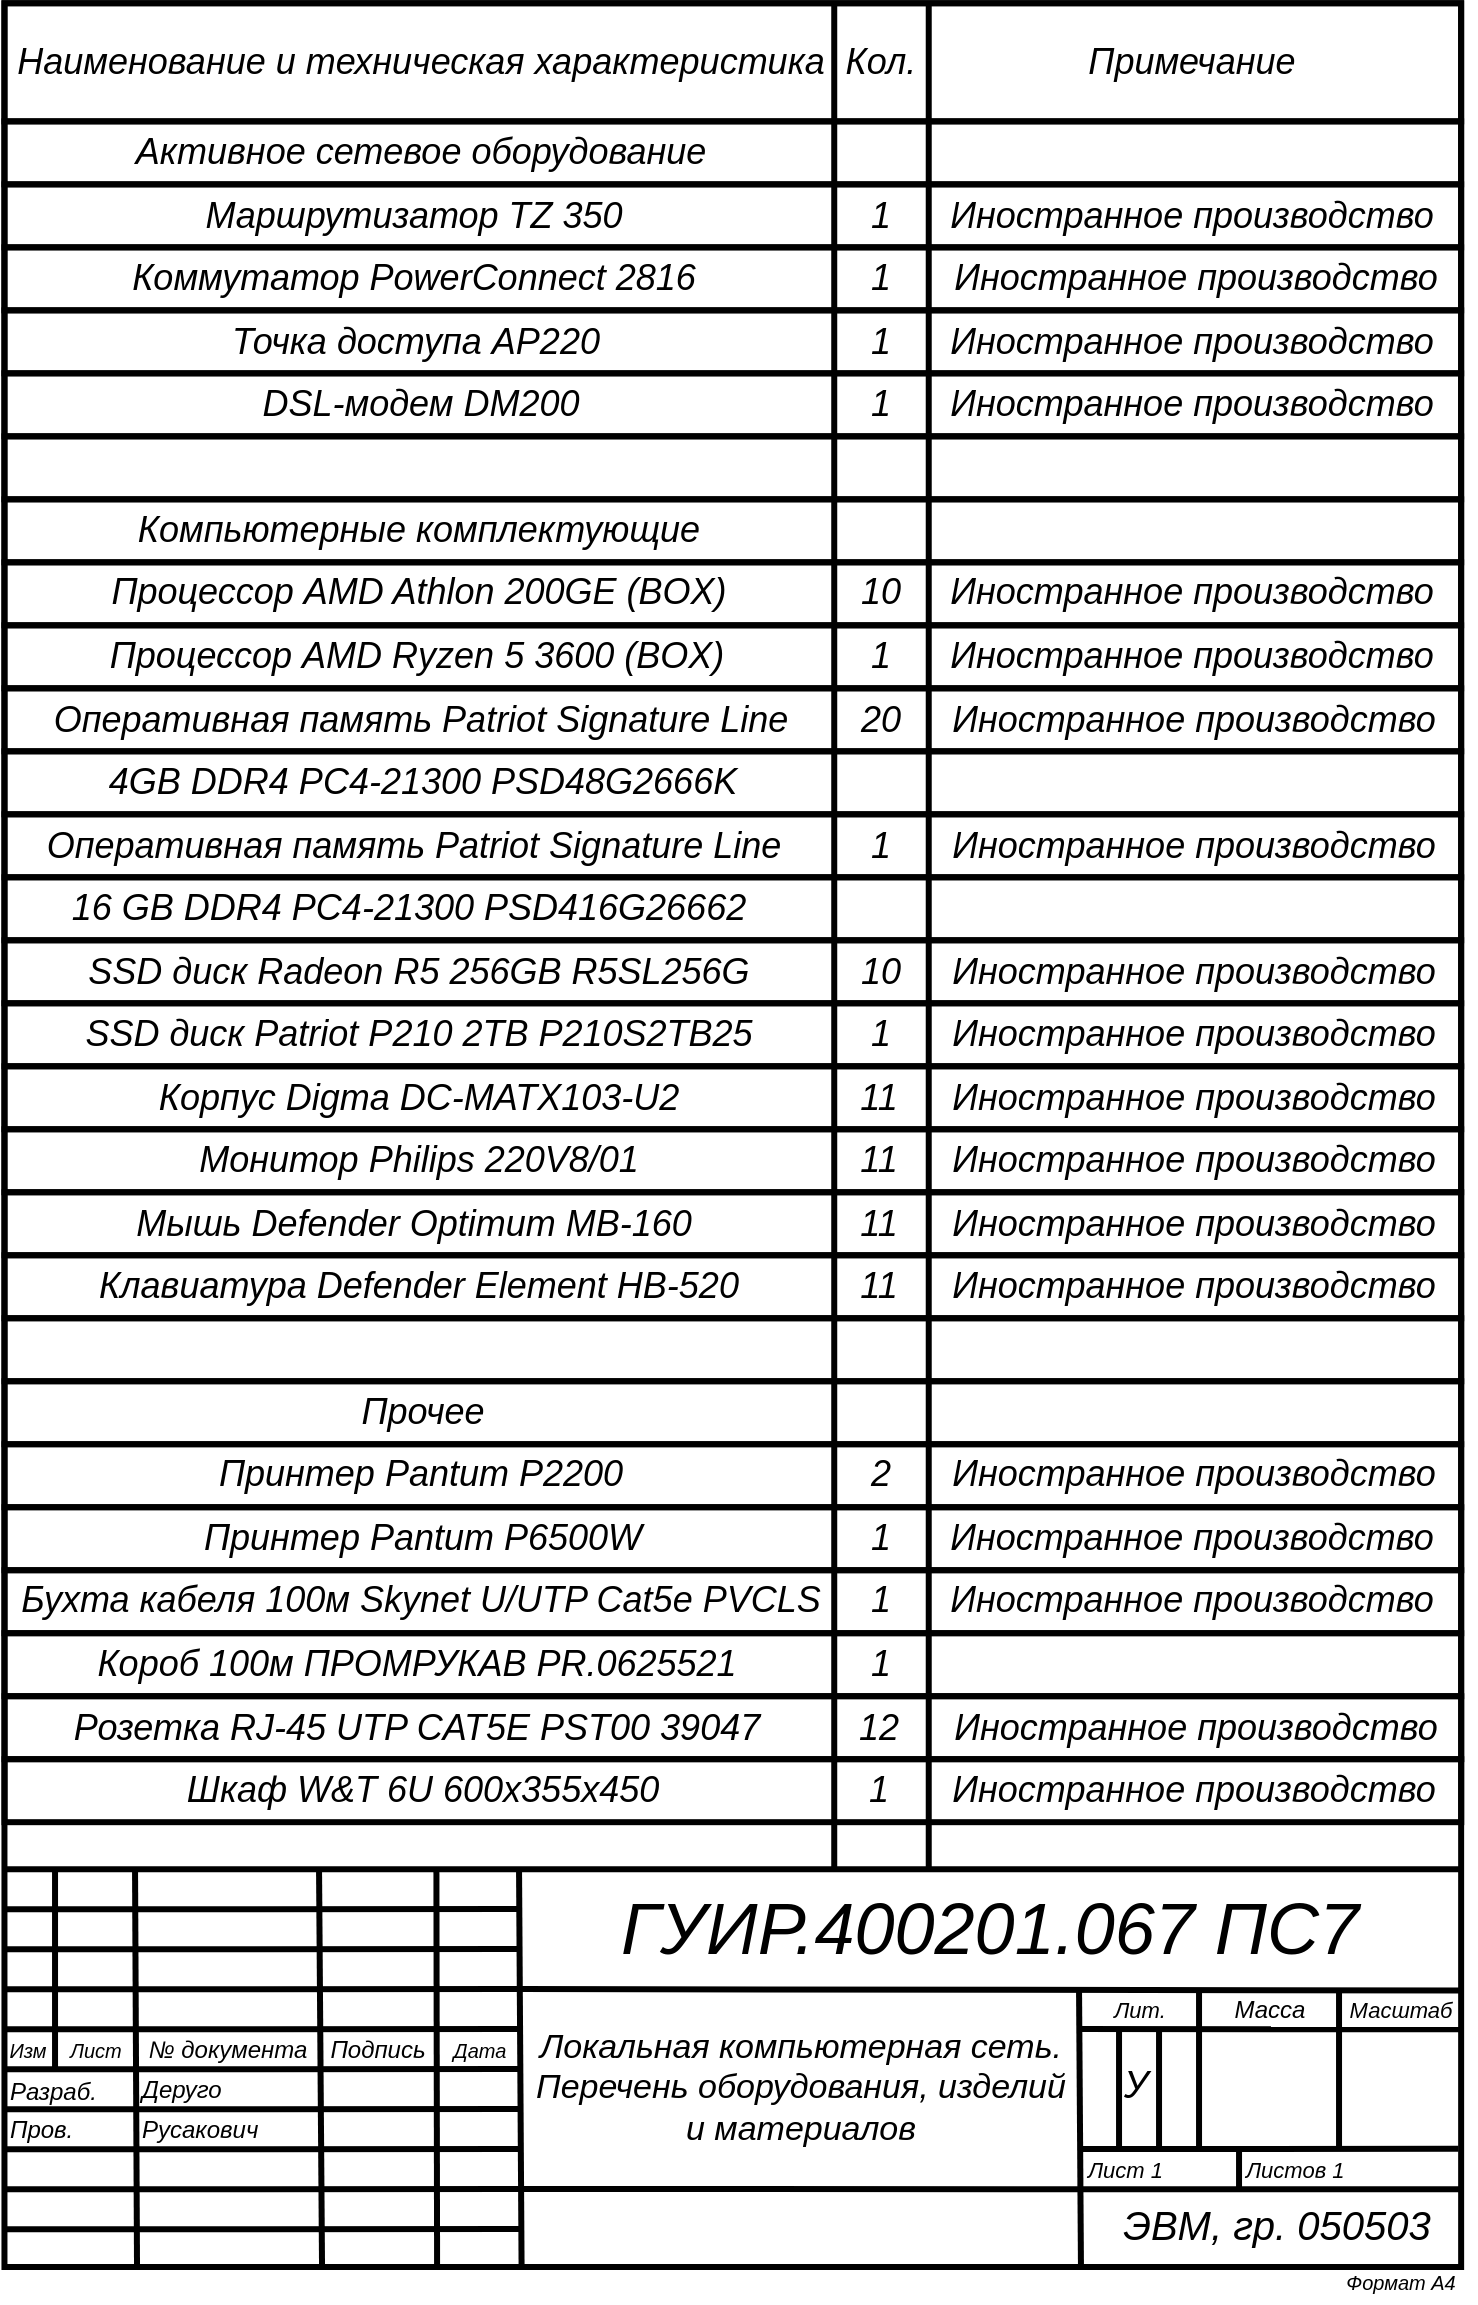 <mxfile version="13.9.9" type="device"><diagram name="Страница-1" id="9ZK7H20Buo-pky_GDX6x"><mxGraphModel dx="1551" dy="1337" grid="1" gridSize="19.685" guides="1" tooltips="1" connect="1" arrows="1" fold="1" page="1" pageScale="1" pageWidth="827" pageHeight="1169" math="0" shadow="0"><root><mxCell id="0"/><mxCell id="1" parent="0"/><mxCell id="CmE3m-4nnNx_mhcRcaip-64" value="" style="rounded=0;whiteSpace=wrap;html=1;strokeWidth=3;fillColor=none;container=0;" parent="1" vertex="1"><mxGeometry x="77.23" y="19.62" width="728.34" height="1131.88" as="geometry"/></mxCell><mxCell id="CmE3m-4nnNx_mhcRcaip-65" style="vsdxID=165;edgeStyle=none;startArrow=none;endArrow=none;startSize=5;endSize=5;strokeWidth=3;strokeColor=#000000;spacingTop=-1;spacingBottom=-1;spacingLeft=-1;spacingRight=-1;verticalAlign=middle;html=1;labelBackgroundColor=#ffffff;rounded=0;" parent="1" edge="1"><mxGeometry relative="1" as="geometry"><Array as="points"/><mxPoint x="102.52" y="952.52" as="sourcePoint"/><mxPoint x="102.52" y="1052.52" as="targetPoint"/></mxGeometry></mxCell><mxCell id="CmE3m-4nnNx_mhcRcaip-66" style="vsdxID=163;edgeStyle=none;startArrow=none;endArrow=none;startSize=5;endSize=5;strokeColor=#000000;spacingTop=-1;spacingBottom=-1;spacingLeft=-1;spacingRight=-1;verticalAlign=middle;html=1;labelBackgroundColor=#ffffff;rounded=0;strokeWidth=3;" parent="1" edge="1"><mxGeometry relative="1" as="geometry"><mxPoint as="offset"/><Array as="points"/><mxPoint x="76.79" y="1132.64" as="sourcePoint"/><mxPoint x="334.52" y="1132.52" as="targetPoint"/></mxGeometry></mxCell><mxCell id="CmE3m-4nnNx_mhcRcaip-67" style="vsdxID=162;edgeStyle=none;startArrow=none;endArrow=none;startSize=5;endSize=5;strokeColor=#000000;spacingTop=-1;spacingBottom=-1;spacingLeft=-1;spacingRight=-1;verticalAlign=middle;html=1;labelBackgroundColor=#ffffff;rounded=0;strokeWidth=3;" parent="1" edge="1"><mxGeometry relative="1" as="geometry"><mxPoint as="offset"/><Array as="points"/><mxPoint x="76.79" y="1112.64" as="sourcePoint"/><mxPoint x="335.52" y="1112.52" as="targetPoint"/></mxGeometry></mxCell><mxCell id="CmE3m-4nnNx_mhcRcaip-68" style="vsdxID=161;edgeStyle=none;startArrow=none;endArrow=none;startSize=5;endSize=5;strokeColor=#000000;spacingTop=-1;spacingBottom=-1;spacingLeft=-1;spacingRight=-1;verticalAlign=middle;html=1;labelBackgroundColor=#ffffff;rounded=0;strokeWidth=3;" parent="1" edge="1"><mxGeometry relative="1" as="geometry"><mxPoint as="offset"/><Array as="points"/><mxPoint x="76.79" y="1092.64" as="sourcePoint"/><mxPoint x="334.52" y="1092.52" as="targetPoint"/></mxGeometry></mxCell><mxCell id="CmE3m-4nnNx_mhcRcaip-69" style="vsdxID=160;edgeStyle=none;startArrow=none;endArrow=none;startSize=5;endSize=5;strokeColor=#000000;spacingTop=-1;spacingBottom=-1;spacingLeft=-1;spacingRight=-1;verticalAlign=middle;html=1;labelBackgroundColor=#ffffff;rounded=0;strokeWidth=3;" parent="1" edge="1"><mxGeometry relative="1" as="geometry"><mxPoint as="offset"/><Array as="points"/><mxPoint x="76.79" y="1072.64" as="sourcePoint"/><mxPoint x="334.52" y="1072.52" as="targetPoint"/></mxGeometry></mxCell><mxCell id="CmE3m-4nnNx_mhcRcaip-70" style="vsdxID=159;edgeStyle=none;startArrow=none;endArrow=none;startSize=5;endSize=5;strokeWidth=3;strokeColor=#000000;spacingTop=-1;spacingBottom=-1;spacingLeft=-1;spacingRight=-1;verticalAlign=middle;html=1;labelBackgroundColor=#ffffff;rounded=0;" parent="1" edge="1"><mxGeometry relative="1" as="geometry"><mxPoint as="offset"/><Array as="points"/><mxPoint x="76.79" y="1052.64" as="sourcePoint"/><mxPoint x="334.52" y="1052.52" as="targetPoint"/></mxGeometry></mxCell><mxCell id="CmE3m-4nnNx_mhcRcaip-71" style="vsdxID=158;edgeStyle=none;startArrow=none;endArrow=none;startSize=5;endSize=5;strokeWidth=3;strokeColor=#000000;spacingTop=-1;spacingBottom=-1;spacingLeft=-1;spacingRight=-1;verticalAlign=middle;html=1;labelBackgroundColor=#ffffff;rounded=0;" parent="1" edge="1"><mxGeometry relative="1" as="geometry"><mxPoint as="offset"/><Array as="points"/><mxPoint x="76.79" y="1032.64" as="sourcePoint"/><mxPoint x="334.52" y="1032.52" as="targetPoint"/></mxGeometry></mxCell><mxCell id="CmE3m-4nnNx_mhcRcaip-72" style="vsdxID=157;edgeStyle=none;startArrow=none;endArrow=none;startSize=5;endSize=5;strokeColor=#000000;spacingTop=-1;spacingBottom=-1;spacingLeft=-1;spacingRight=-1;verticalAlign=middle;html=1;labelBackgroundColor=#ffffff;rounded=0;strokeWidth=3;" parent="1" edge="1"><mxGeometry relative="1" as="geometry"><mxPoint as="offset"/><Array as="points"/><mxPoint x="76.79" y="1012.64" as="sourcePoint"/><mxPoint x="334.52" y="1012.52" as="targetPoint"/></mxGeometry></mxCell><mxCell id="CmE3m-4nnNx_mhcRcaip-73" style="vsdxID=156;edgeStyle=none;startArrow=none;endArrow=none;startSize=5;endSize=5;strokeColor=#000000;spacingTop=-1;spacingBottom=-1;spacingLeft=-1;spacingRight=-1;verticalAlign=middle;html=1;labelBackgroundColor=#ffffff;rounded=0;strokeWidth=3;" parent="1" edge="1"><mxGeometry relative="1" as="geometry"><mxPoint as="offset"/><Array as="points"/><mxPoint x="76.79" y="992.64" as="sourcePoint"/><mxPoint x="334.52" y="992.52" as="targetPoint"/></mxGeometry></mxCell><mxCell id="CmE3m-4nnNx_mhcRcaip-74" style="vsdxID=155;edgeStyle=none;startArrow=none;endArrow=none;startSize=5;endSize=5;strokeColor=#000000;spacingTop=-1;spacingBottom=-1;spacingLeft=-1;spacingRight=-1;verticalAlign=middle;html=1;labelBackgroundColor=#ffffff;rounded=0;strokeWidth=3;" parent="1" edge="1"><mxGeometry relative="1" as="geometry"><mxPoint as="offset"/><Array as="points"/><mxPoint x="76.79" y="972.64" as="sourcePoint"/><mxPoint x="334.52" y="972.52" as="targetPoint"/></mxGeometry></mxCell><mxCell id="CmE3m-4nnNx_mhcRcaip-75" style="vsdxID=154;edgeStyle=none;startArrow=none;endArrow=none;startSize=5;endSize=5;strokeWidth=3;strokeColor=#000000;spacingTop=-1;spacingBottom=-1;spacingLeft=-1;spacingRight=-1;verticalAlign=middle;html=1;labelBackgroundColor=#ffffff;rounded=0;entryX=0.091;entryY=1;entryDx=0;entryDy=0;entryPerimeter=0;" parent="1" target="CmE3m-4nnNx_mhcRcaip-64" edge="1"><mxGeometry relative="1" as="geometry"><Array as="points"/><mxPoint x="142.52" y="952.52" as="sourcePoint"/><mxPoint x="142.79" y="1157.64" as="targetPoint"/></mxGeometry></mxCell><mxCell id="CmE3m-4nnNx_mhcRcaip-76" style="vsdxID=153;edgeStyle=none;startArrow=none;endArrow=none;startSize=5;endSize=5;strokeWidth=3;strokeColor=#000000;spacingTop=-1;spacingBottom=-1;spacingLeft=-1;spacingRight=-1;verticalAlign=middle;html=1;labelBackgroundColor=#ffffff;rounded=0;entryX=0.218;entryY=0.999;entryDx=0;entryDy=0;entryPerimeter=0;" parent="1" target="CmE3m-4nnNx_mhcRcaip-64" edge="1"><mxGeometry relative="1" as="geometry"><Array as="points"/><mxPoint x="234.52" y="952.52" as="sourcePoint"/><mxPoint x="234.79" y="1154.64" as="targetPoint"/></mxGeometry></mxCell><mxCell id="CmE3m-4nnNx_mhcRcaip-77" style="vsdxID=152;edgeStyle=none;startArrow=none;endArrow=none;startSize=5;endSize=5;strokeWidth=3;strokeColor=#000000;spacingTop=-1;spacingBottom=-1;spacingLeft=-1;spacingRight=-1;verticalAlign=middle;html=1;labelBackgroundColor=#ffffff;rounded=0;entryX=0.297;entryY=1;entryDx=0;entryDy=0;entryPerimeter=0;" parent="1" target="CmE3m-4nnNx_mhcRcaip-64" edge="1"><mxGeometry relative="1" as="geometry"><Array as="points"/><mxPoint x="293.2" y="952.52" as="sourcePoint"/><mxPoint x="292.79" y="1157.64" as="targetPoint"/></mxGeometry></mxCell><mxCell id="CmE3m-4nnNx_mhcRcaip-78" style="vsdxID=151;edgeStyle=none;startArrow=none;endArrow=none;startSize=5;endSize=5;strokeWidth=3;strokeColor=#000000;spacingTop=-1;spacingBottom=-1;spacingLeft=-1;spacingRight=-1;verticalAlign=middle;html=1;labelBackgroundColor=#ffffff;rounded=0;" parent="1" edge="1"><mxGeometry relative="1" as="geometry"><Array as="points"/><mxPoint x="744.52" y="1012.52" as="sourcePoint"/><mxPoint x="744.52" y="1092.52" as="targetPoint"/></mxGeometry></mxCell><mxCell id="CmE3m-4nnNx_mhcRcaip-79" style="vsdxID=150;edgeStyle=none;startArrow=none;endArrow=none;startSize=5;endSize=5;strokeWidth=3;strokeColor=#000000;spacingTop=-1;spacingBottom=-1;spacingLeft=-1;spacingRight=-1;verticalAlign=middle;html=1;labelBackgroundColor=#ffffff;rounded=0;" parent="1" edge="1"><mxGeometry relative="1" as="geometry"><Array as="points"/><mxPoint x="694.52" y="1092.52" as="sourcePoint"/><mxPoint x="694.52" y="1112.52" as="targetPoint"/></mxGeometry></mxCell><mxCell id="CmE3m-4nnNx_mhcRcaip-80" style="vsdxID=149;edgeStyle=none;startArrow=none;endArrow=none;startSize=5;endSize=5;strokeColor=#000000;spacingTop=-1;spacingBottom=-1;spacingLeft=-1;spacingRight=-1;verticalAlign=middle;html=1;labelBackgroundColor=#ffffff;rounded=0;strokeWidth=3;" parent="1" edge="1"><mxGeometry relative="1" as="geometry"><Array as="points"/><mxPoint x="654.52" y="1032.52" as="sourcePoint"/><mxPoint x="654.52" y="1092.52" as="targetPoint"/></mxGeometry></mxCell><mxCell id="CmE3m-4nnNx_mhcRcaip-81" style="vsdxID=148;edgeStyle=none;startArrow=none;endArrow=none;startSize=5;endSize=5;strokeColor=#000000;spacingTop=-1;spacingBottom=-1;spacingLeft=-1;spacingRight=-1;verticalAlign=middle;html=1;labelBackgroundColor=#ffffff;rounded=0;strokeWidth=3;" parent="1" edge="1"><mxGeometry relative="1" as="geometry"><Array as="points"/><mxPoint x="634.52" y="1032.52" as="sourcePoint"/><mxPoint x="634.52" y="1092.52" as="targetPoint"/></mxGeometry></mxCell><mxCell id="CmE3m-4nnNx_mhcRcaip-82" style="vsdxID=147;edgeStyle=none;startArrow=none;endArrow=none;startSize=5;endSize=5;strokeWidth=3;strokeColor=#000000;spacingTop=-1;spacingBottom=-1;spacingLeft=-1;spacingRight=-1;verticalAlign=middle;html=1;labelBackgroundColor=#ffffff;rounded=0;" parent="1" edge="1"><mxGeometry relative="1" as="geometry"><Array as="points"/><mxPoint x="674.52" y="1012.52" as="sourcePoint"/><mxPoint x="674.52" y="1092.52" as="targetPoint"/></mxGeometry></mxCell><mxCell id="CmE3m-4nnNx_mhcRcaip-83" style="vsdxID=146;edgeStyle=none;startArrow=none;endArrow=none;startSize=5;endSize=5;strokeWidth=3;strokeColor=#000000;spacingTop=-1;spacingBottom=-1;spacingLeft=-1;spacingRight=-1;verticalAlign=middle;html=1;labelBackgroundColor=#ffffff;rounded=0;entryX=0.929;entryY=-0.131;entryDx=0;entryDy=0;entryPerimeter=0;" parent="1" target="CmE3m-4nnNx_mhcRcaip-98" edge="1"><mxGeometry relative="1" as="geometry"><mxPoint as="offset"/><Array as="points"/><mxPoint x="614.52" y="1092.52" as="sourcePoint"/><mxPoint x="814.52" y="1092.52" as="targetPoint"/></mxGeometry></mxCell><mxCell id="CmE3m-4nnNx_mhcRcaip-84" style="vsdxID=145;edgeStyle=none;startArrow=none;endArrow=none;startSize=5;endSize=5;strokeWidth=3;strokeColor=#000000;spacingTop=-1;spacingBottom=-1;spacingLeft=-1;spacingRight=-1;verticalAlign=middle;html=1;labelBackgroundColor=#ffffff;rounded=0;" parent="1" edge="1"><mxGeometry relative="1" as="geometry"><mxPoint as="offset"/><Array as="points"/><mxPoint x="614.52" y="1032.52" as="sourcePoint"/><mxPoint x="804.79" y="1032.64" as="targetPoint"/></mxGeometry></mxCell><mxCell id="CmE3m-4nnNx_mhcRcaip-85" style="vsdxID=144;edgeStyle=none;startArrow=none;endArrow=none;startSize=5;endSize=5;strokeWidth=3;strokeColor=#000000;spacingTop=-1;spacingBottom=-1;spacingLeft=-1;spacingRight=-1;verticalAlign=middle;html=1;labelBackgroundColor=#ffffff;rounded=0;entryX=0.739;entryY=0.999;entryDx=0;entryDy=0;entryPerimeter=0;" parent="1" target="CmE3m-4nnNx_mhcRcaip-64" edge="1"><mxGeometry relative="1" as="geometry"><Array as="points"/><mxPoint x="614.52" y="1012.52" as="sourcePoint"/><mxPoint x="614.79" y="1157.64" as="targetPoint"/></mxGeometry></mxCell><mxCell id="CmE3m-4nnNx_mhcRcaip-86" style="vsdxID=143;edgeStyle=none;startArrow=none;endArrow=none;startSize=5;endSize=5;strokeWidth=3;strokeColor=#000000;spacingTop=-1;spacingBottom=-1;spacingLeft=-1;spacingRight=-1;verticalAlign=middle;html=1;labelBackgroundColor=#ffffff;rounded=0;" parent="1" edge="1"><mxGeometry relative="1" as="geometry"><Array as="points"/><mxPoint x="804.79" y="1112.64" as="sourcePoint"/><mxPoint x="335.52" y="1112.52" as="targetPoint"/></mxGeometry></mxCell><mxCell id="CmE3m-4nnNx_mhcRcaip-87" style="vsdxID=142;edgeStyle=none;startArrow=none;endArrow=none;startSize=5;endSize=5;strokeWidth=3;strokeColor=#000000;spacingTop=-1;spacingBottom=-1;spacingLeft=-1;spacingRight=-1;verticalAlign=middle;html=1;labelBackgroundColor=#ffffff;rounded=0;entryX=0.355;entryY=1;entryDx=0;entryDy=0;entryPerimeter=0;" parent="1" target="CmE3m-4nnNx_mhcRcaip-64" edge="1"><mxGeometry relative="1" as="geometry"><Array as="points"/><mxPoint x="334.52" y="952.52" as="sourcePoint"/><mxPoint x="334.79" y="1157.64" as="targetPoint"/></mxGeometry></mxCell><mxCell id="CmE3m-4nnNx_mhcRcaip-88" style="vsdxID=141;edgeStyle=none;startArrow=none;endArrow=none;startSize=5;endSize=5;strokeWidth=3;strokeColor=#000000;spacingTop=-1;spacingBottom=-1;spacingLeft=-1;spacingRight=-1;verticalAlign=middle;html=1;labelBackgroundColor=#ffffff;rounded=0;exitX=0.998;exitY=1.028;exitDx=0;exitDy=0;exitPerimeter=0;" parent="1" edge="1"><mxGeometry relative="1" as="geometry"><Array as="points"/><mxPoint x="804.93" y="1013.234" as="sourcePoint"/><mxPoint x="335.52" y="1012.52" as="targetPoint"/></mxGeometry></mxCell><mxCell id="CmE3m-4nnNx_mhcRcaip-89" value="&lt;font face=&quot;Arial&quot; style=&quot;color: rgb(0, 0, 0); direction: ltr; letter-spacing: 0px; line-height: 120%; opacity: 1;&quot;&gt;&lt;i&gt;&lt;font style=&quot;font-size: 10px&quot;&gt;Изм&lt;/font&gt;&lt;/i&gt;&lt;/font&gt;" style="verticalAlign=middle;align=center;vsdxID=166;fillColor=none;gradientColor=none;shape=stencil(nZBLDoAgDERP0z3SIyjew0SURgSD+Lu9kMZoXLhwN9O+tukAlrNpJg1SzDH4QW/URgNYgZTkjA4UkwJUgGXng+6DX1zLfmoymdXo17xh5zmRJ6Q42BWCfc2oJfdAr+Yv+AP9Cb7OJ3H/2JG1HNGz/84klThPVCc=);strokeColor=none;strokeWidth=3;spacingTop=-1;spacingBottom=-1;spacingLeft=-1;spacingRight=-1;labelBackgroundColor=none;rounded=0;html=1;whiteSpace=wrap;" parent="1" vertex="1"><mxGeometry x="78.74" y="1034.57" width="19.69" height="16" as="geometry"/></mxCell><mxCell id="CmE3m-4nnNx_mhcRcaip-90" value="&lt;font face=&quot;Arial&quot; style=&quot;color: rgb(0, 0, 0); direction: ltr; letter-spacing: 0px; line-height: 120%; opacity: 1;&quot;&gt;&lt;i&gt;&lt;font style=&quot;font-size: 10px&quot;&gt;Лист&lt;/font&gt;&lt;br&gt;&lt;/i&gt;&lt;/font&gt;" style="verticalAlign=middle;align=center;vsdxID=167;fillColor=none;gradientColor=none;shape=stencil(nZBLDoAgDERP0z3SIyjew0SURgSD+Lu9kMZoXLhwN9O+tukAlrNpJg1SzDH4QW/URgNYgZTkjA4UkwJUgGXng+6DX1zLfmoymdXo17xh5zmRJ6Q42BWCfc2oJfdAr+Yv+AP9Cb7OJ3H/2JG1HNGz/84klThPVCc=);strokeColor=none;strokeWidth=3;spacingTop=-1;spacingBottom=-1;spacingLeft=-1;spacingRight=-1;labelBackgroundColor=none;rounded=0;html=1;whiteSpace=wrap;" parent="1" vertex="1"><mxGeometry x="104.52" y="1034.52" width="36" height="16" as="geometry"/></mxCell><mxCell id="CmE3m-4nnNx_mhcRcaip-91" value="&lt;font style=&quot;font-family: Arial; color: rgb(0, 0, 0); direction: ltr; letter-spacing: 0px; line-height: 120%; opacity: 1; font-size: 12px;&quot;&gt;&lt;i&gt;№ документа&lt;br&gt;&lt;/i&gt;&lt;/font&gt;" style="verticalAlign=middle;align=center;vsdxID=168;fillColor=none;gradientColor=none;shape=stencil(nZBLDoAgDERP0z3SIyjew0SURgSD+Lu9kMZoXLhwN9O+tukAlrNpJg1SzDH4QW/URgNYgZTkjA4UkwJUgGXng+6DX1zLfmoymdXo17xh5zmRJ6Q42BWCfc2oJfdAr+Yv+AP9Cb7OJ3H/2JG1HNGz/84klThPVCc=);strokeColor=none;strokeWidth=3;spacingTop=-1;spacingBottom=-1;spacingLeft=-1;spacingRight=-1;labelBackgroundColor=none;rounded=0;html=1;whiteSpace=wrap;" parent="1" vertex="1"><mxGeometry x="144.52" y="1034.52" width="87.76" height="16" as="geometry"/></mxCell><mxCell id="CmE3m-4nnNx_mhcRcaip-92" value="&lt;font style=&quot;font-family: Arial; color: rgb(0, 0, 0); direction: ltr; letter-spacing: 0px; line-height: 120%; opacity: 1; font-size: 12px;&quot;&gt;&lt;i&gt;Подпись&lt;br&gt;&lt;/i&gt;&lt;/font&gt;" style="verticalAlign=middle;align=center;vsdxID=169;fillColor=none;gradientColor=none;shape=stencil(nZBLDoAgDERP0z3SIyjew0SURgSD+Lu9kMZoXLhwN9O+tukAlrNpJg1SzDH4QW/URgNYgZTkjA4UkwJUgGXng+6DX1zLfmoymdXo17xh5zmRJ6Q42BWCfc2oJfdAr+Yv+AP9Cb7OJ3H/2JG1HNGz/84klThPVCc=);strokeColor=none;strokeWidth=3;spacingTop=-1;spacingBottom=-1;spacingLeft=-1;spacingRight=-1;labelBackgroundColor=none;rounded=0;html=1;whiteSpace=wrap;" parent="1" vertex="1"><mxGeometry x="235.52" y="1034.52" width="56" height="16" as="geometry"/></mxCell><mxCell id="CmE3m-4nnNx_mhcRcaip-93" value="&lt;div align=&quot;center&quot;&gt;&lt;font face=&quot;Arial&quot; style=&quot;color: rgb(0, 0, 0); direction: ltr; letter-spacing: 0px; line-height: 120%; opacity: 1;&quot;&gt;&lt;i&gt;&lt;font style=&quot;font-size: 10px&quot;&gt;Дата&lt;/font&gt;&lt;/i&gt;&lt;/font&gt;&lt;font face=&quot;Arial&quot;&gt;&lt;br&gt;&lt;/font&gt;&lt;/div&gt;" style="verticalAlign=middle;align=center;vsdxID=170;fillColor=none;gradientColor=none;shape=stencil(nZBLDoAgDERP0z3SIyjew0SURgSD+Lu9kMZoXLhwN9O+tukAlrNpJg1SzDH4QW/URgNYgZTkjA4UkwJUgGXng+6DX1zLfmoymdXo17xh5zmRJ6Q42BWCfc2oJfdAr+Yv+AP9Cb7OJ3H/2JG1HNGz/84klThPVCc=);strokeColor=none;strokeWidth=3;spacingTop=-1;spacingBottom=-1;spacingLeft=-1;spacingRight=-1;labelBackgroundColor=none;rounded=0;html=1;whiteSpace=wrap;" parent="1" vertex="1"><mxGeometry x="294.52" y="1034.52" width="40.13" height="16" as="geometry"/></mxCell><mxCell id="CmE3m-4nnNx_mhcRcaip-94" value="&lt;p style=&quot;align:center;margin-left:0;margin-right:0;margin-top:0px;margin-bottom:0px;text-indent:0;valign:middle;direction:ltr;&quot;&gt;&lt;font face=&quot;Arial&quot; style=&quot;font-size: 11px; color: rgb(0, 0, 0); direction: ltr; letter-spacing: 0px; line-height: 120%; opacity: 1;&quot;&gt;&lt;i&gt;Лит&lt;/i&gt;&lt;/font&gt;&lt;font face=&quot;Arial&quot; style=&quot;font-size: 11px; color: rgb(0, 0, 0); direction: ltr; letter-spacing: 0px; line-height: 120%; opacity: 1;&quot;&gt;&lt;i&gt;.&lt;br&gt;&lt;/i&gt;&lt;/font&gt;&lt;/p&gt;" style="verticalAlign=middle;align=center;vsdxID=171;fillColor=none;gradientColor=none;shape=stencil(nZBLDoAgDERP0z3SIyjew0SURgSD+Lu9kMZoXLhwN9O+tukAlrNpJg1SzDH4QW/URgNYgZTkjA4UkwJUgGXng+6DX1zLfmoymdXo17xh5zmRJ6Q42BWCfc2oJfdAr+Yv+AP9Cb7OJ3H/2JG1HNGz/84klThPVCc=);strokeColor=none;strokeWidth=3;spacingTop=-1;spacingBottom=-1;spacingLeft=-1;spacingRight=-1;labelBackgroundColor=none;rounded=0;html=1;whiteSpace=wrap;" parent="1" vertex="1"><mxGeometry x="616.52" y="1014.52" width="56" height="16" as="geometry"/></mxCell><mxCell id="CmE3m-4nnNx_mhcRcaip-95" value="&lt;font face=&quot;Arial&quot; style=&quot;color: rgb(0, 0, 0); direction: ltr; letter-spacing: 0px; line-height: 120%; opacity: 1; font-size: 12px;&quot;&gt;&lt;i&gt;Масса&lt;br&gt;&lt;/i&gt;&lt;/font&gt;" style="verticalAlign=middle;align=center;vsdxID=172;fillColor=none;gradientColor=none;shape=stencil(nZBLDoAgDERP0z3SIyjew0SURgSD+Lu9kMZoXLhwN9O+tukAlrNpJg1SzDH4QW/URgNYgZTkjA4UkwJUgGXng+6DX1zLfmoymdXo17xh5zmRJ6Q42BWCfc2oJfdAr+Yv+AP9Cb7OJ3H/2JG1HNGz/84klThPVCc=);strokeColor=none;strokeWidth=3;spacingTop=-1;spacingBottom=-1;spacingLeft=-1;spacingRight=-1;labelBackgroundColor=none;rounded=0;html=1;whiteSpace=wrap;" parent="1" vertex="1"><mxGeometry x="676.52" y="1014.52" width="66" height="16" as="geometry"/></mxCell><mxCell id="CmE3m-4nnNx_mhcRcaip-96" value="&lt;font style=&quot;font-family: Arial; color: rgb(0, 0, 0); direction: ltr; letter-spacing: 0px; line-height: 120%; opacity: 1; font-size: 11px;&quot;&gt;&lt;i&gt;Масштаб&lt;br&gt;&lt;/i&gt;&lt;/font&gt;" style="verticalAlign=middle;align=center;vsdxID=173;fillColor=none;gradientColor=none;shape=stencil(nZBLDoAgDERP0z3SIyjew0SURgSD+Lu9kMZoXLhwN9O+tukAlrNpJg1SzDH4QW/URgNYgZTkjA4UkwJUgGXng+6DX1zLfmoymdXo17xh5zmRJ6Q42BWCfc2oJfdAr+Yv+AP9Cb7OJ3H/2JG1HNGz/84klThPVCc=);strokeColor=none;strokeWidth=3;spacingTop=-1;spacingBottom=-1;spacingLeft=-1;spacingRight=-1;labelBackgroundColor=none;rounded=0;html=1;whiteSpace=wrap;" parent="1" vertex="1"><mxGeometry x="746.52" y="1014.52" width="56.63" height="16" as="geometry"/></mxCell><mxCell id="CmE3m-4nnNx_mhcRcaip-97" value="&lt;p style=&quot;margin-left: 0 ; margin-right: 0 ; margin-top: 0px ; margin-bottom: 0px ; text-indent: 0 ; direction: ltr&quot;&gt;&lt;font face=&quot;Arial&quot; style=&quot;font-size: 11px; color: rgb(0, 0, 0); direction: ltr; letter-spacing: 0px; line-height: 120%; opacity: 1;&quot;&gt;&lt;i&gt;Лист 1&lt;/i&gt;&lt;/font&gt;&lt;font face=&quot;Arial&quot; style=&quot;font-size: 11px; color: rgb(0, 0, 0); direction: ltr; letter-spacing: 0px; line-height: 120%; opacity: 1;&quot;&gt;&lt;i&gt;&amp;nbsp;&lt;br&gt;&lt;/i&gt;&lt;/font&gt;&lt;/p&gt;" style="verticalAlign=middle;align=left;vsdxID=174;fillColor=none;gradientColor=none;shape=stencil(nZBLDoAgDERP0z3SIyjew0SURgSD+Lu9kMZoXLhwN9O+tukAlrNpJg1SzDH4QW/URgNYgZTkjA4UkwJUgGXng+6DX1zLfmoymdXo17xh5zmRJ6Q42BWCfc2oJfdAr+Yv+AP9Cb7OJ3H/2JG1HNGz/84klThPVCc=);strokeColor=none;strokeWidth=3;spacingTop=-1;spacingBottom=-1;spacingLeft=-1;spacingRight=-1;labelBackgroundColor=none;rounded=0;html=1;whiteSpace=wrap;" parent="1" vertex="1"><mxGeometry x="618.11" y="1094.52" width="74.8" height="16" as="geometry"/></mxCell><mxCell id="CmE3m-4nnNx_mhcRcaip-98" value="&lt;p style=&quot;align:left;margin-left:0;margin-right:0;margin-top:0px;margin-bottom:0px;text-indent:0;valign:middle;direction:ltr;&quot;&gt;&lt;font face=&quot;Arial&quot; style=&quot;font-size: 11px; color: rgb(0, 0, 0); direction: ltr; letter-spacing: 0px; line-height: 120%; opacity: 1;&quot;&gt;&lt;i&gt;Листов             1&lt;/i&gt;&lt;/font&gt;&lt;font face=&quot;Arial&quot; style=&quot;font-size: 11px; color: rgb(0, 0, 0); direction: ltr; letter-spacing: 0px; line-height: 120%; opacity: 1;&quot;&gt;&lt;i&gt;&lt;br&gt;&lt;/i&gt;&lt;/font&gt;&lt;/p&gt;" style="verticalAlign=middle;align=left;vsdxID=175;fillColor=none;gradientColor=none;shape=stencil(nZBLDoAgDERP0z3SIyjew0SURgSD+Lu9kMZoXLhwN9O+tukAlrNpJg1SzDH4QW/URgNYgZTkjA4UkwJUgGXng+6DX1zLfmoymdXo17xh5zmRJ6Q42BWCfc2oJfdAr+Yv+AP9Cb7OJ3H/2JG1HNGz/84klThPVCc=);strokeColor=none;strokeWidth=3;spacingTop=-1;spacingBottom=-1;spacingLeft=-1;spacingRight=-1;labelBackgroundColor=none;rounded=0;html=1;whiteSpace=wrap;" parent="1" vertex="1"><mxGeometry x="696.52" y="1094.52" width="116" height="16" as="geometry"/></mxCell><mxCell id="CmE3m-4nnNx_mhcRcaip-99" value="&lt;font face=&quot;Arial&quot;&gt;&lt;i&gt;Деруго&lt;/i&gt;&lt;/font&gt;" style="verticalAlign=middle;align=left;vsdxID=176;fillColor=none;gradientColor=none;shape=stencil(nZBLDoAgDERP0z3SIyjew0SURgSD+Lu9kMZoXLhwN9O+tukAlrNpJg1SzDH4QW/URgNYgZTkjA4UkwJUgGXng+6DX1zLfmoymdXo17xh5zmRJ6Q42BWCfc2oJfdAr+Yv+AP9Cb7OJ3H/2JG1HNGz/84klThPVCc=);strokeColor=none;strokeWidth=3;spacingTop=-1;spacingBottom=-1;spacingLeft=-1;spacingRight=-1;labelBackgroundColor=none;rounded=0;html=1;whiteSpace=wrap;" parent="1" vertex="1"><mxGeometry x="144.52" y="1055.12" width="87.76" height="15.74" as="geometry"/></mxCell><mxCell id="CmE3m-4nnNx_mhcRcaip-100" value="&lt;p align=&quot;left&quot; style=&quot;margin: 0px; text-indent: 0px; direction: ltr; font-size: 13px;&quot;&gt;&lt;font face=&quot;Arial&quot; style=&quot;color: rgb(0, 0, 0); direction: ltr; letter-spacing: 0px; line-height: 120%; opacity: 1; font-size: 12px;&quot;&gt;&lt;i&gt;Пров.&lt;br&gt;&lt;/i&gt;&lt;/font&gt;&lt;/p&gt;" style="verticalAlign=middle;align=left;vsdxID=177;fillColor=none;gradientColor=none;shape=stencil(nZBLDoAgDERP0z3SIyjew0SURgSD+Lu9kMZoXLhwN9O+tukAlrNpJg1SzDH4QW/URgNYgZTkjA4UkwJUgGXng+6DX1zLfmoymdXo17xh5zmRJ6Q42BWCfc2oJfdAr+Yv+AP9Cb7OJ3H/2JG1HNGz/84klThPVCc=);strokeColor=none;strokeWidth=3;spacingTop=-1;spacingBottom=-1;spacingLeft=-1;spacingRight=-1;labelBackgroundColor=none;rounded=0;html=1;whiteSpace=wrap;" parent="1" vertex="1"><mxGeometry x="78.74" y="1070.02" width="62.99" height="23" as="geometry"/></mxCell><mxCell id="CmE3m-4nnNx_mhcRcaip-101" value="&lt;p align=&quot;left&quot; style=&quot;margin: 0px; text-indent: 0px; direction: ltr; font-size: 13px;&quot;&gt;&lt;font face=&quot;Arial&quot; style=&quot;color: rgb(0, 0, 0); direction: ltr; letter-spacing: 0px; line-height: 120%; opacity: 1; font-size: 12px;&quot;&gt;&lt;i&gt;&lt;font style=&quot;font-size: 12px;&quot;&gt;Разраб.&lt;/font&gt;&lt;br&gt;&lt;/i&gt;&lt;/font&gt;&lt;/p&gt;" style="verticalAlign=middle;align=left;vsdxID=178;fillColor=none;gradientColor=none;shape=stencil(nZBLDoAgDERP0z3SIyjew0SURgSD+Lu9kMZoXLhwN9O+tukAlrNpJg1SzDH4QW/URgNYgZTkjA4UkwJUgGXng+6DX1zLfmoymdXo17xh5zmRJ6Q42BWCfc2oJfdAr+Yv+AP9Cb7OJ3H/2JG1HNGz/84klThPVCc=);strokeColor=none;strokeWidth=3;spacingTop=-1;spacingBottom=-1;spacingLeft=-1;spacingRight=-1;labelBackgroundColor=none;rounded=0;html=1;whiteSpace=wrap;" parent="1" vertex="1"><mxGeometry x="78.74" y="1054.52" width="62.99" height="17" as="geometry"/></mxCell><mxCell id="CmE3m-4nnNx_mhcRcaip-102" value="&lt;font face=&quot;Arial&quot;&gt;&lt;i&gt;Русакович&lt;/i&gt;&lt;/font&gt;" style="verticalAlign=middle;align=left;vsdxID=179;fillColor=none;gradientColor=none;shape=stencil(nZBLDoAgDERP0z3SIyjew0SURgSD+Lu9kMZoXLhwN9O+tukAlrNpJg1SzDH4QW/URgNYgZTkjA4UkwJUgGXng+6DX1zLfmoymdXo17xh5zmRJ6Q42BWCfc2oJfdAr+Yv+AP9Cb7OJ3H/2JG1HNGz/84klThPVCc=);strokeColor=none;strokeWidth=3;spacingTop=-1;spacingBottom=-1;spacingLeft=-1;spacingRight=-1;labelBackgroundColor=none;rounded=0;html=1;whiteSpace=wrap;" parent="1" vertex="1"><mxGeometry x="144.52" y="1074.8" width="87.76" height="16.72" as="geometry"/></mxCell><mxCell id="CmE3m-4nnNx_mhcRcaip-103" value="&lt;p style=&quot;margin-left: 0 ; margin-right: 0 ; margin-top: 0px ; margin-bottom: 0px ; text-indent: 0 ; direction: ltr&quot;&gt;&lt;i&gt;&lt;font face=&quot;Arial&quot; style=&quot;color: rgb(0, 0, 0); direction: ltr; letter-spacing: 0px; line-height: 120%; opacity: 1;&quot; size=&quot;1&quot;&gt;&lt;span style=&quot;font-size: 20px&quot;&gt;ЭВМ, гр. 050503&lt;/span&gt;&lt;/font&gt;&lt;font face=&quot;Arial&quot; style=&quot;font-size: 19px; color: rgb(0, 0, 0); direction: ltr; letter-spacing: 0px; line-height: 120%; opacity: 1;&quot;&gt;&lt;br&gt;&lt;/font&gt;&lt;/i&gt;&lt;/p&gt;" style="verticalAlign=middle;align=center;vsdxID=180;fillColor=none;gradientColor=none;shape=stencil(nZBLDoAgDERP0z3SIyjew0SURgSD+Lu9kMZoXLhwN9O+tukAlrNpJg1SzDH4QW/URgNYgZTkjA4UkwJUgGXng+6DX1zLfmoymdXo17xh5zmRJ6Q42BWCfc2oJfdAr+Yv+AP9Cb7OJ3H/2JG1HNGz/84klThPVCc=);strokeColor=none;strokeWidth=3;spacingTop=-1;spacingBottom=-1;spacingLeft=-1;spacingRight=-1;labelBackgroundColor=none;rounded=0;html=1;whiteSpace=wrap;" parent="1" vertex="1"><mxGeometry x="616.52" y="1112.52" width="193" height="39.37" as="geometry"/></mxCell><mxCell id="CmE3m-4nnNx_mhcRcaip-104" value="&lt;font style=&quot;font-size:19px;font-family:Arial;color:#000000;direction:ltr;letter-spacing:0px;line-height:120%;opacity:1&quot;&gt;&lt;i&gt;У&lt;br&gt;&lt;/i&gt;&lt;/font&gt;" style="verticalAlign=middle;align=left;vsdxID=441;fillColor=none;gradientColor=none;shape=stencil(nZBLDoAgDERP0z3SIyjew0SURgSD+Lu9kMZoXLhwN9O+tukAlrNpJg1SzDH4QW/URgNYgZTkjA4UkwJUgGXng+6DX1zLfmoymdXo17xh5zmRJ6Q42BWCfc2oJfdAr+Yv+AP9Cb7OJ3H/2JG1HNGz/84klThPVCc=);strokeColor=none;strokeWidth=3;spacingTop=-1;spacingBottom=-1;spacingLeft=-1;spacingRight=-1;labelBackgroundColor=none;rounded=0;html=1;whiteSpace=wrap;" parent="1" vertex="1"><mxGeometry x="635.52" y="1052.52" width="20" height="16" as="geometry"/></mxCell><mxCell id="CmE3m-4nnNx_mhcRcaip-105" value="&lt;div style=&quot;font-size: 17px;&quot;&gt;&lt;font face=&quot;Arial&quot;&gt;&lt;i&gt;&lt;font style=&quot;font-size: 17px;&quot;&gt;Локальная компьютерная сеть.&lt;/font&gt;&lt;/i&gt;&lt;/font&gt;&lt;/div&gt;&lt;div style=&quot;font-size: 17px;&quot;&gt;&lt;font face=&quot;Arial&quot;&gt;&lt;i&gt;&lt;font style=&quot;font-size: 17px;&quot;&gt;Перечень оборудования, изделий и материалов&lt;br&gt;&lt;/font&gt;&lt;/i&gt;&lt;/font&gt;&lt;/div&gt;" style="text;whiteSpace=wrap;html=1;fontSize=18;fontFamily=Verdana;align=center;labelBackgroundColor=none;verticalAlign=middle;strokeWidth=3;fillColor=none;" parent="1" vertex="1"><mxGeometry x="335.52" y="1011.57" width="278.65" height="100" as="geometry"/></mxCell><mxCell id="CmE3m-4nnNx_mhcRcaip-106" value="&lt;font style=&quot;font-size: 36px&quot; face=&quot;Arial&quot;&gt;&lt;i&gt;&lt;font style=&quot;font-size: 36px&quot;&gt;ГУИР.400201.067 ПС7&lt;br&gt;&lt;/font&gt;&lt;/i&gt;&lt;/font&gt;" style="text;whiteSpace=wrap;align=center;html=1;verticalAlign=middle;" parent="1" vertex="1"><mxGeometry x="334.65" y="952.52" width="470.22" height="59.06" as="geometry"/></mxCell><mxCell id="CmE3m-4nnNx_mhcRcaip-107" value="" style="endArrow=none;html=1;strokeWidth=3;" parent="1" edge="1"><mxGeometry width="50" height="50" relative="1" as="geometry"><mxPoint x="76.79" y="952.64" as="sourcePoint"/><mxPoint x="804.79" y="952.64" as="targetPoint"/></mxGeometry></mxCell><mxCell id="CmE3m-4nnNx_mhcRcaip-109" value="&lt;div align=&quot;center&quot;&gt;&lt;font face=&quot;Arial&quot;&gt;&lt;i style=&quot;font-weight: 400; letter-spacing: normal; text-indent: 0px; text-transform: none; word-spacing: 0px;&quot;&gt;&lt;font style=&quot;font-size: 10px&quot;&gt;Формат А4&lt;/font&gt;&lt;/i&gt;&lt;/font&gt;&lt;/div&gt;" style="text;whiteSpace=wrap;html=1;fontSize=7;fontFamily=Verdana;labelBackgroundColor=none;verticalAlign=middle;align=center;" parent="1" vertex="1"><mxGeometry x="745.82" y="1149.0" width="59.05" height="19.68" as="geometry"/></mxCell><mxCell id="XLNaXWhAVcn3HcXi8B0T-2" value="" style="rounded=0;whiteSpace=wrap;html=1;fillColor=none;strokeWidth=3;" parent="1" vertex="1"><mxGeometry x="77.23" y="19.62" width="728.345" height="59.06" as="geometry"/></mxCell><mxCell id="XLNaXWhAVcn3HcXi8B0T-3" value="" style="rounded=0;whiteSpace=wrap;html=1;fillColor=none;strokeWidth=3;" parent="1" vertex="1"><mxGeometry x="77.227" y="78.677" width="728.345" height="31.496" as="geometry"/></mxCell><mxCell id="XLNaXWhAVcn3HcXi8B0T-4" value="" style="rounded=0;whiteSpace=wrap;html=1;fillColor=none;strokeWidth=3;" parent="1" vertex="1"><mxGeometry x="77.234" y="110.174" width="728.345" height="31.496" as="geometry"/></mxCell><mxCell id="XLNaXWhAVcn3HcXi8B0T-5" value="" style="rounded=0;whiteSpace=wrap;html=1;fillColor=none;strokeWidth=3;" parent="1" vertex="1"><mxGeometry x="77.221" y="141.671" width="728.345" height="31.496" as="geometry"/></mxCell><mxCell id="XLNaXWhAVcn3HcXi8B0T-6" value="" style="rounded=0;whiteSpace=wrap;html=1;fillColor=none;strokeWidth=3;" parent="1" vertex="1"><mxGeometry x="77.238" y="173.168" width="728.345" height="31.496" as="geometry"/></mxCell><mxCell id="XLNaXWhAVcn3HcXi8B0T-7" value="" style="rounded=0;whiteSpace=wrap;html=1;fillColor=none;strokeWidth=3;" parent="1" vertex="1"><mxGeometry x="77.225" y="204.665" width="728.345" height="31.496" as="geometry"/></mxCell><mxCell id="XLNaXWhAVcn3HcXi8B0T-8" value="" style="rounded=0;whiteSpace=wrap;html=1;fillColor=none;strokeWidth=3;" parent="1" vertex="1"><mxGeometry x="77.222" y="236.162" width="728.345" height="31.496" as="geometry"/></mxCell><mxCell id="XLNaXWhAVcn3HcXi8B0T-9" value="" style="rounded=0;whiteSpace=wrap;html=1;fillColor=none;strokeWidth=3;" parent="1" vertex="1"><mxGeometry x="77.239" y="267.659" width="728.345" height="31.496" as="geometry"/></mxCell><mxCell id="XLNaXWhAVcn3HcXi8B0T-10" value="" style="rounded=0;whiteSpace=wrap;html=1;fillColor=none;strokeWidth=3;" parent="1" vertex="1"><mxGeometry x="77.226" y="299.156" width="728.345" height="31.496" as="geometry"/></mxCell><mxCell id="XLNaXWhAVcn3HcXi8B0T-11" value="" style="rounded=0;whiteSpace=wrap;html=1;fillColor=none;strokeWidth=3;" parent="1" vertex="1"><mxGeometry x="77.223" y="330.653" width="728.345" height="31.496" as="geometry"/></mxCell><mxCell id="XLNaXWhAVcn3HcXi8B0T-12" value="" style="rounded=0;whiteSpace=wrap;html=1;fillColor=none;strokeWidth=3;" parent="1" vertex="1"><mxGeometry x="77.251" y="362.151" width="728.345" height="31.496" as="geometry"/></mxCell><mxCell id="XLNaXWhAVcn3HcXi8B0T-13" value="" style="rounded=0;whiteSpace=wrap;html=1;fillColor=none;strokeWidth=3;" parent="1" vertex="1"><mxGeometry x="77.238" y="393.648" width="728.345" height="31.496" as="geometry"/></mxCell><mxCell id="XLNaXWhAVcn3HcXi8B0T-14" value="" style="rounded=0;whiteSpace=wrap;html=1;fillColor=none;strokeWidth=3;" parent="1" vertex="1"><mxGeometry x="77.255" y="425.145" width="728.345" height="31.496" as="geometry"/></mxCell><mxCell id="XLNaXWhAVcn3HcXi8B0T-15" value="" style="rounded=0;whiteSpace=wrap;html=1;fillColor=none;strokeWidth=3;" parent="1" vertex="1"><mxGeometry x="77.242" y="456.642" width="728.345" height="31.496" as="geometry"/></mxCell><mxCell id="XLNaXWhAVcn3HcXi8B0T-16" value="" style="rounded=0;whiteSpace=wrap;html=1;fillColor=none;strokeWidth=3;" parent="1" vertex="1"><mxGeometry x="77.239" y="488.139" width="728.345" height="31.496" as="geometry"/></mxCell><mxCell id="XLNaXWhAVcn3HcXi8B0T-17" value="" style="rounded=0;whiteSpace=wrap;html=1;fillColor=none;strokeWidth=3;" parent="1" vertex="1"><mxGeometry x="77.256" y="519.636" width="728.345" height="31.496" as="geometry"/></mxCell><mxCell id="XLNaXWhAVcn3HcXi8B0T-18" value="" style="rounded=0;whiteSpace=wrap;html=1;fillColor=none;strokeWidth=3;" parent="1" vertex="1"><mxGeometry x="77.243" y="551.133" width="728.345" height="31.496" as="geometry"/></mxCell><mxCell id="XLNaXWhAVcn3HcXi8B0T-19" value="" style="rounded=0;whiteSpace=wrap;html=1;fillColor=none;strokeWidth=3;" parent="1" vertex="1"><mxGeometry x="77.24" y="582.63" width="728.345" height="31.496" as="geometry"/></mxCell><mxCell id="XLNaXWhAVcn3HcXi8B0T-20" value="" style="rounded=0;whiteSpace=wrap;html=1;fillColor=none;strokeWidth=3;" parent="1" vertex="1"><mxGeometry x="77.268" y="614.128" width="728.345" height="31.496" as="geometry"/></mxCell><mxCell id="XLNaXWhAVcn3HcXi8B0T-21" value="" style="rounded=0;whiteSpace=wrap;html=1;fillColor=none;strokeWidth=3;" parent="1" vertex="1"><mxGeometry x="77.255" y="645.625" width="728.345" height="31.496" as="geometry"/></mxCell><mxCell id="XLNaXWhAVcn3HcXi8B0T-22" value="" style="rounded=0;whiteSpace=wrap;html=1;fillColor=none;strokeWidth=3;" parent="1" vertex="1"><mxGeometry x="77.272" y="677.122" width="728.345" height="31.496" as="geometry"/></mxCell><mxCell id="XLNaXWhAVcn3HcXi8B0T-23" value="" style="rounded=0;whiteSpace=wrap;html=1;fillColor=none;strokeWidth=3;" parent="1" vertex="1"><mxGeometry x="77.259" y="708.619" width="728.345" height="31.496" as="geometry"/></mxCell><mxCell id="XLNaXWhAVcn3HcXi8B0T-24" value="" style="rounded=0;whiteSpace=wrap;html=1;fillColor=none;strokeWidth=3;" parent="1" vertex="1"><mxGeometry x="77.256" y="740.116" width="728.345" height="31.496" as="geometry"/></mxCell><mxCell id="XLNaXWhAVcn3HcXi8B0T-25" value="" style="rounded=0;whiteSpace=wrap;html=1;fillColor=none;strokeWidth=3;" parent="1" vertex="1"><mxGeometry x="77.273" y="771.613" width="728.345" height="31.496" as="geometry"/></mxCell><mxCell id="XLNaXWhAVcn3HcXi8B0T-26" value="" style="rounded=0;whiteSpace=wrap;html=1;fillColor=none;strokeWidth=3;" parent="1" vertex="1"><mxGeometry x="77.26" y="803.11" width="728.345" height="31.496" as="geometry"/></mxCell><mxCell id="XLNaXWhAVcn3HcXi8B0T-27" value="" style="rounded=0;whiteSpace=wrap;html=1;fillColor=none;strokeWidth=3;" parent="1" vertex="1"><mxGeometry x="77.257" y="834.607" width="728.345" height="31.496" as="geometry"/></mxCell><mxCell id="XLNaXWhAVcn3HcXi8B0T-28" value="" style="rounded=0;whiteSpace=wrap;html=1;fillColor=none;strokeWidth=3;" parent="1" vertex="1"><mxGeometry x="77.29" y="866.1" width="728.345" height="31.496" as="geometry"/></mxCell><mxCell id="XLNaXWhAVcn3HcXi8B0T-29" value="" style="rounded=0;whiteSpace=wrap;html=1;fillColor=none;strokeWidth=3;" parent="1" vertex="1"><mxGeometry x="77.277" y="897.597" width="728.345" height="31.496" as="geometry"/></mxCell><mxCell id="XLNaXWhAVcn3HcXi8B0T-31" value="" style="endArrow=none;html=1;rounded=0;strokeWidth=3;" parent="1" edge="1"><mxGeometry width="50" height="50" relative="1" as="geometry"><mxPoint x="492.12" y="952.52" as="sourcePoint"/><mxPoint x="492.12" y="19.52" as="targetPoint"/></mxGeometry></mxCell><mxCell id="XLNaXWhAVcn3HcXi8B0T-32" value="" style="endArrow=none;html=1;rounded=0;strokeWidth=3;" parent="1" edge="1"><mxGeometry width="50" height="50" relative="1" as="geometry"><mxPoint x="539.37" y="951.62" as="sourcePoint"/><mxPoint x="539.37" y="19.62" as="targetPoint"/></mxGeometry></mxCell><mxCell id="XLNaXWhAVcn3HcXi8B0T-33" value="&lt;font style=&quot;font-size: 18px;&quot; face=&quot;Arial&quot;&gt;&lt;i&gt;Примечание&lt;/i&gt;&lt;/font&gt;" style="text;html=1;strokeColor=none;fillColor=none;align=center;verticalAlign=middle;whiteSpace=wrap;rounded=0;" parent="1" vertex="1"><mxGeometry x="539.37" y="19.68" width="263.78" height="59.06" as="geometry"/></mxCell><mxCell id="XLNaXWhAVcn3HcXi8B0T-34" value="&lt;font face=&quot;Arial&quot;&gt;&lt;i&gt;&lt;font style=&quot;font-size: 18px;&quot;&gt;Кол.&lt;/font&gt;&lt;/i&gt;&lt;/font&gt;" style="text;html=1;strokeColor=none;fillColor=none;align=center;verticalAlign=middle;whiteSpace=wrap;rounded=0;" parent="1" vertex="1"><mxGeometry x="492.13" y="19.62" width="47.24" height="59.06" as="geometry"/></mxCell><mxCell id="XLNaXWhAVcn3HcXi8B0T-35" value="&lt;font face=&quot;Arial&quot; style=&quot;font-size: 18px;&quot;&gt;&lt;i&gt;Наименование и техническая характеристика&lt;/i&gt;&lt;/font&gt;" style="text;html=1;strokeColor=none;fillColor=none;align=center;verticalAlign=middle;whiteSpace=wrap;rounded=0;" parent="1" vertex="1"><mxGeometry x="78.74" y="19.68" width="413.39" height="59.06" as="geometry"/></mxCell><mxCell id="XLNaXWhAVcn3HcXi8B0T-36" value="&lt;font face=&quot;Arial&quot; style=&quot;font-size: 18px;&quot;&gt;&lt;i&gt;Активное сетевое оборудование&lt;br&gt;&lt;/i&gt;&lt;/font&gt;" style="text;html=1;strokeColor=none;fillColor=none;align=center;verticalAlign=middle;whiteSpace=wrap;rounded=0;" parent="1" vertex="1"><mxGeometry x="78.74" y="78.74" width="413.39" height="31.5" as="geometry"/></mxCell><mxCell id="XLNaXWhAVcn3HcXi8B0T-37" value="&lt;font size=&quot;1&quot; face=&quot;Arial&quot;&gt;&lt;i style=&quot;font-size: 18px&quot;&gt;Маршрутизатор TZ 350&amp;nbsp;&lt;/i&gt;&lt;/font&gt;" style="text;html=1;strokeColor=none;fillColor=none;align=center;verticalAlign=middle;whiteSpace=wrap;rounded=0;" parent="1" vertex="1"><mxGeometry x="77.22" y="110.18" width="414.91" height="31.5" as="geometry"/></mxCell><mxCell id="XLNaXWhAVcn3HcXi8B0T-38" value="&lt;font size=&quot;1&quot; face=&quot;Arial&quot;&gt;&lt;i style=&quot;font-size: 18px;&quot;&gt;1&lt;/i&gt;&lt;/font&gt;" style="text;html=1;strokeColor=none;fillColor=none;align=center;verticalAlign=middle;whiteSpace=wrap;rounded=0;" parent="1" vertex="1"><mxGeometry x="492.13" y="110.19" width="47.24" height="31.49" as="geometry"/></mxCell><mxCell id="XLNaXWhAVcn3HcXi8B0T-39" value="&lt;font style=&quot;font-size: 18px;&quot; face=&quot;Arial&quot;&gt;&lt;i&gt;Иностранное производство&lt;br&gt;&lt;/i&gt;&lt;/font&gt;" style="text;html=1;strokeColor=none;fillColor=none;align=center;verticalAlign=middle;whiteSpace=wrap;rounded=0;" parent="1" vertex="1"><mxGeometry x="539.37" y="110.24" width="263.78" height="31.49" as="geometry"/></mxCell><mxCell id="XLNaXWhAVcn3HcXi8B0T-40" value="&lt;font size=&quot;1&quot; face=&quot;Arial&quot;&gt;&lt;i style=&quot;font-size: 18px&quot;&gt;Коммутатор PowerConnect 2816&amp;nbsp;&lt;/i&gt;&lt;/font&gt;" style="text;html=1;strokeColor=none;fillColor=none;align=center;verticalAlign=middle;whiteSpace=wrap;rounded=0;" parent="1" vertex="1"><mxGeometry x="77.217" y="141.667" width="414.91" height="31.5" as="geometry"/></mxCell><mxCell id="XLNaXWhAVcn3HcXi8B0T-41" value="&lt;font size=&quot;1&quot; face=&quot;Arial&quot;&gt;&lt;i style=&quot;font-size: 18px;&quot;&gt;1&lt;/i&gt;&lt;/font&gt;" style="text;html=1;strokeColor=none;fillColor=none;align=center;verticalAlign=middle;whiteSpace=wrap;rounded=0;" parent="1" vertex="1"><mxGeometry x="492.127" y="141.727" width="47.24" height="31.49" as="geometry"/></mxCell><mxCell id="XLNaXWhAVcn3HcXi8B0T-42" value="&lt;font style=&quot;font-size: 18px;&quot; face=&quot;Arial&quot;&gt;&lt;i&gt;Иностранное производство&lt;br&gt;&lt;/i&gt;&lt;/font&gt;" style="text;html=1;strokeColor=none;fillColor=none;align=center;verticalAlign=middle;whiteSpace=wrap;rounded=0;" parent="1" vertex="1"><mxGeometry x="541.087" y="141.677" width="263.78" height="31.49" as="geometry"/></mxCell><mxCell id="XLNaXWhAVcn3HcXi8B0T-43" value="&lt;font size=&quot;1&quot; face=&quot;Arial&quot;&gt;&lt;i style=&quot;font-size: 18px&quot;&gt;Точка доступа AP220&amp;nbsp;&lt;/i&gt;&lt;/font&gt;" style="text;html=1;strokeColor=none;fillColor=none;align=center;verticalAlign=middle;whiteSpace=wrap;rounded=0;" parent="1" vertex="1"><mxGeometry x="77.984" y="173.164" width="414.91" height="31.5" as="geometry"/></mxCell><mxCell id="XLNaXWhAVcn3HcXi8B0T-44" value="&lt;font size=&quot;1&quot; face=&quot;Arial&quot;&gt;&lt;i style=&quot;font-size: 18px&quot;&gt;1&lt;/i&gt;&lt;/font&gt;" style="text;html=1;strokeColor=none;fillColor=none;align=center;verticalAlign=middle;whiteSpace=wrap;rounded=0;" parent="1" vertex="1"><mxGeometry x="492.134" y="173.214" width="47.24" height="31.49" as="geometry"/></mxCell><mxCell id="XLNaXWhAVcn3HcXi8B0T-45" value="&lt;font style=&quot;font-size: 18px;&quot; face=&quot;Arial&quot;&gt;&lt;i&gt;Иностранное производство&lt;br&gt;&lt;/i&gt;&lt;/font&gt;" style="text;html=1;strokeColor=none;fillColor=none;align=center;verticalAlign=middle;whiteSpace=wrap;rounded=0;" parent="1" vertex="1"><mxGeometry x="539.364" y="173.214" width="263.78" height="31.49" as="geometry"/></mxCell><mxCell id="XLNaXWhAVcn3HcXi8B0T-46" value="&lt;font face=&quot;Arial&quot; style=&quot;font-size: 18px;&quot;&gt;&lt;i&gt;Компьютерные комплектующие&lt;br&gt;&lt;/i&gt;&lt;/font&gt;" style="text;html=1;strokeColor=none;fillColor=none;align=center;verticalAlign=middle;whiteSpace=wrap;rounded=0;" parent="1" vertex="1"><mxGeometry x="77.987" y="267.157" width="413.39" height="31.5" as="geometry"/></mxCell><mxCell id="XLNaXWhAVcn3HcXi8B0T-47" value="&lt;font face=&quot;Arial&quot; style=&quot;font-size: 18px;&quot;&gt;&lt;i&gt;Процессор AMD Athlon 200GE (BOX)&lt;br&gt;&lt;/i&gt;&lt;/font&gt;" style="text;html=1;strokeColor=none;fillColor=none;align=center;verticalAlign=middle;whiteSpace=wrap;rounded=0;" parent="1" vertex="1"><mxGeometry x="77.974" y="298.654" width="413.39" height="31.5" as="geometry"/></mxCell><mxCell id="XLNaXWhAVcn3HcXi8B0T-48" value="&lt;font size=&quot;1&quot; face=&quot;Arial&quot;&gt;&lt;i style=&quot;font-size: 18px;&quot;&gt;10&lt;/i&gt;&lt;/font&gt;" style="text;html=1;strokeColor=none;fillColor=none;align=center;verticalAlign=middle;whiteSpace=wrap;rounded=0;" parent="1" vertex="1"><mxGeometry x="492.124" y="298.664" width="47.24" height="31.49" as="geometry"/></mxCell><mxCell id="XLNaXWhAVcn3HcXi8B0T-49" value="&lt;font style=&quot;font-size: 18px;&quot; face=&quot;Arial&quot;&gt;&lt;i&gt;Иностранное производство&lt;br&gt;&lt;/i&gt;&lt;/font&gt;" style="text;html=1;strokeColor=none;fillColor=none;align=center;verticalAlign=middle;whiteSpace=wrap;rounded=0;" parent="1" vertex="1"><mxGeometry x="539.371" y="298.661" width="263.78" height="31.49" as="geometry"/></mxCell><mxCell id="XLNaXWhAVcn3HcXi8B0T-52" value="&lt;font style=&quot;font-size: 18px;&quot; face=&quot;Arial&quot;&gt;&lt;i&gt;Иностранное производство&lt;br&gt;&lt;/i&gt;&lt;/font&gt;" style="text;html=1;strokeColor=none;fillColor=none;align=center;verticalAlign=middle;whiteSpace=wrap;rounded=0;" parent="1" vertex="1"><mxGeometry x="539.378" y="330.158" width="263.78" height="31.49" as="geometry"/></mxCell><mxCell id="XLNaXWhAVcn3HcXi8B0T-53" value="&lt;font face=&quot;Arial&quot; style=&quot;font-size: 18px;&quot;&gt;&lt;i&gt;Оперативная память Patriot Signature Line&lt;/i&gt;&lt;/font&gt;" style="text;html=1;strokeColor=none;fillColor=none;align=center;verticalAlign=middle;whiteSpace=wrap;rounded=0;" parent="1" vertex="1"><mxGeometry x="78.73" y="362.12" width="413.39" height="31.55" as="geometry"/></mxCell><mxCell id="XLNaXWhAVcn3HcXi8B0T-54" value="&lt;font face=&quot;Arial&quot; style=&quot;font-size: 18px&quot;&gt;&lt;i&gt;SSD диск Radeon R5 256GB R5SL256G&lt;/i&gt;&lt;/font&gt;" style="text;html=1;strokeColor=none;fillColor=none;align=center;verticalAlign=middle;whiteSpace=wrap;rounded=0;" parent="1" vertex="1"><mxGeometry x="77.987" y="488.107" width="413.39" height="31.55" as="geometry"/></mxCell><mxCell id="XLNaXWhAVcn3HcXi8B0T-55" value="&lt;font size=&quot;1&quot; face=&quot;Arial&quot;&gt;&lt;i style=&quot;font-size: 18px&quot;&gt;20&lt;/i&gt;&lt;/font&gt;" style="text;html=1;strokeColor=none;fillColor=none;align=center;verticalAlign=middle;whiteSpace=wrap;rounded=0;" parent="1" vertex="1"><mxGeometry x="492.121" y="362.151" width="47.24" height="31.49" as="geometry"/></mxCell><mxCell id="XLNaXWhAVcn3HcXi8B0T-58" value="&lt;font size=&quot;1&quot; face=&quot;Arial&quot;&gt;&lt;i style=&quot;font-size: 18px;&quot;&gt;10&lt;/i&gt;&lt;/font&gt;" style="text;html=1;strokeColor=none;fillColor=none;align=center;verticalAlign=middle;whiteSpace=wrap;rounded=0;" parent="1" vertex="1"><mxGeometry x="492.138" y="488.138" width="47.24" height="31.49" as="geometry"/></mxCell><mxCell id="XLNaXWhAVcn3HcXi8B0T-59" value="&lt;font style=&quot;font-size: 18px;&quot; face=&quot;Arial&quot;&gt;&lt;i&gt;Иностранное производство&lt;br&gt;&lt;/i&gt;&lt;/font&gt;" style="text;html=1;strokeColor=none;fillColor=none;align=center;verticalAlign=middle;whiteSpace=wrap;rounded=0;" parent="1" vertex="1"><mxGeometry x="540.132" y="362.152" width="263.78" height="31.49" as="geometry"/></mxCell><mxCell id="XLNaXWhAVcn3HcXi8B0T-60" value="&lt;font face=&quot;Arial&quot; style=&quot;font-size: 18px&quot;&gt;&lt;i&gt;4GB DDR4 PC4-21300 PSD48G2666K&lt;br&gt;&lt;/i&gt;&lt;/font&gt;" style="text;html=1;strokeColor=none;fillColor=none;align=center;verticalAlign=middle;whiteSpace=wrap;rounded=0;" parent="1" vertex="1"><mxGeometry x="79.504" y="393.624" width="413.39" height="31.55" as="geometry"/></mxCell><mxCell id="XLNaXWhAVcn3HcXi8B0T-63" value="&lt;font style=&quot;font-size: 18px;&quot; face=&quot;Arial&quot;&gt;&lt;i&gt;Иностранное производство&lt;br&gt;&lt;/i&gt;&lt;/font&gt;" style="text;html=1;strokeColor=none;fillColor=none;align=center;verticalAlign=middle;whiteSpace=wrap;rounded=0;" parent="1" vertex="1"><mxGeometry x="540.129" y="425.149" width="263.78" height="31.49" as="geometry"/></mxCell><mxCell id="XLNaXWhAVcn3HcXi8B0T-64" value="&lt;font face=&quot;Arial&quot; style=&quot;font-size: 18px;&quot;&gt;&lt;i&gt;Корпус Digma DC-MATX103-U2&lt;/i&gt;&lt;/font&gt;" style="text;html=1;strokeColor=none;fillColor=none;align=center;verticalAlign=middle;whiteSpace=wrap;rounded=0;" parent="1" vertex="1"><mxGeometry x="77.991" y="551.101" width="413.39" height="31.55" as="geometry"/></mxCell><mxCell id="XLNaXWhAVcn3HcXi8B0T-65" value="&lt;font size=&quot;1&quot; face=&quot;Arial&quot;&gt;&lt;i style=&quot;font-size: 18px;&quot;&gt;11&lt;/i&gt;&lt;/font&gt;" style="text;html=1;strokeColor=none;fillColor=none;align=center;verticalAlign=middle;whiteSpace=wrap;rounded=0;" parent="1" vertex="1"><mxGeometry x="491.385" y="551.135" width="47.24" height="31.49" as="geometry"/></mxCell><mxCell id="XLNaXWhAVcn3HcXi8B0T-66" value="&lt;font style=&quot;font-size: 18px;&quot; face=&quot;Arial&quot;&gt;&lt;i&gt;Иностранное производство&lt;br&gt;&lt;/i&gt;&lt;/font&gt;" style="text;html=1;strokeColor=none;fillColor=none;align=center;verticalAlign=middle;whiteSpace=wrap;rounded=0;" parent="1" vertex="1"><mxGeometry x="540.126" y="488.146" width="263.78" height="31.49" as="geometry"/></mxCell><mxCell id="XLNaXWhAVcn3HcXi8B0T-67" value="&lt;font face=&quot;Arial&quot; style=&quot;font-size: 18px&quot;&gt;&lt;i&gt;Процессор AMD Ryzen 5 3600 (BOX)&lt;br&gt;&lt;/i&gt;&lt;/font&gt;" style="text;html=1;strokeColor=none;fillColor=none;align=center;verticalAlign=middle;whiteSpace=wrap;rounded=0;" parent="1" vertex="1"><mxGeometry x="77.211" y="330.151" width="413.39" height="31.5" as="geometry"/></mxCell><mxCell id="XLNaXWhAVcn3HcXi8B0T-68" value="&lt;font size=&quot;1&quot; face=&quot;Arial&quot;&gt;&lt;i style=&quot;font-size: 18px;&quot;&gt;1&lt;/i&gt;&lt;/font&gt;" style="text;html=1;strokeColor=none;fillColor=none;align=center;verticalAlign=middle;whiteSpace=wrap;rounded=0;" parent="1" vertex="1"><mxGeometry x="492.114" y="330.164" width="47.24" height="31.49" as="geometry"/></mxCell><mxCell id="XLNaXWhAVcn3HcXi8B0T-69" value="&lt;font face=&quot;Arial&quot; style=&quot;font-size: 18px&quot;&gt;&lt;i&gt;Оперативная память Patriot Signature Line&amp;nbsp;&lt;br&gt;&lt;/i&gt;&lt;/font&gt;" style="text;html=1;strokeColor=none;fillColor=none;align=center;verticalAlign=middle;whiteSpace=wrap;rounded=0;" parent="1" vertex="1"><mxGeometry x="77.977" y="425.117" width="413.39" height="31.55" as="geometry"/></mxCell><mxCell id="XLNaXWhAVcn3HcXi8B0T-70" value="&lt;font face=&quot;Arial&quot; style=&quot;font-size: 18px&quot;&gt;&lt;i&gt;16 GB DDR4 PC4-21300 PSD416G26662&amp;nbsp;&amp;nbsp;&lt;br&gt;&lt;/i&gt;&lt;/font&gt;" style="text;html=1;strokeColor=none;fillColor=none;align=center;verticalAlign=middle;whiteSpace=wrap;rounded=0;" parent="1" vertex="1"><mxGeometry x="77.974" y="456.614" width="413.39" height="31.55" as="geometry"/></mxCell><mxCell id="XLNaXWhAVcn3HcXi8B0T-71" value="&lt;font size=&quot;1&quot; face=&quot;Arial&quot;&gt;&lt;i style=&quot;font-size: 18px;&quot;&gt;1&lt;/i&gt;&lt;/font&gt;" style="text;html=1;strokeColor=none;fillColor=none;align=center;verticalAlign=middle;whiteSpace=wrap;rounded=0;" parent="1" vertex="1"><mxGeometry x="492.111" y="425.141" width="47.24" height="31.49" as="geometry"/></mxCell><mxCell id="XLNaXWhAVcn3HcXi8B0T-72" value="&lt;font face=&quot;Arial&quot; style=&quot;font-size: 18px;&quot;&gt;&lt;i&gt;SSD диск Patriot P210 2TB P210S2TB25&lt;br&gt;&lt;/i&gt;&lt;/font&gt;" style="text;html=1;strokeColor=none;fillColor=none;align=center;verticalAlign=middle;whiteSpace=wrap;rounded=0;" parent="1" vertex="1"><mxGeometry x="77.974" y="519.104" width="413.39" height="31.55" as="geometry"/></mxCell><mxCell id="XLNaXWhAVcn3HcXi8B0T-73" value="&lt;font size=&quot;1&quot; face=&quot;Arial&quot;&gt;&lt;i style=&quot;font-size: 18px;&quot;&gt;1&lt;/i&gt;&lt;/font&gt;" style="text;html=1;strokeColor=none;fillColor=none;align=center;verticalAlign=middle;whiteSpace=wrap;rounded=0;" parent="1" vertex="1"><mxGeometry x="492.108" y="519.138" width="47.24" height="31.49" as="geometry"/></mxCell><mxCell id="XLNaXWhAVcn3HcXi8B0T-74" value="&lt;font style=&quot;font-size: 18px;&quot; face=&quot;Arial&quot;&gt;&lt;i&gt;Иностранное производство&lt;br&gt;&lt;/i&gt;&lt;/font&gt;" style="text;html=1;strokeColor=none;fillColor=none;align=center;verticalAlign=middle;whiteSpace=wrap;rounded=0;" parent="1" vertex="1"><mxGeometry x="540.123" y="519.133" width="263.78" height="31.49" as="geometry"/></mxCell><mxCell id="XLNaXWhAVcn3HcXi8B0T-76" value="&lt;font style=&quot;font-size: 18px;&quot; face=&quot;Arial&quot;&gt;&lt;i&gt;Иностранное производство&lt;br&gt;&lt;/i&gt;&lt;/font&gt;" style="text;html=1;strokeColor=none;fillColor=none;align=center;verticalAlign=middle;whiteSpace=wrap;rounded=0;" parent="1" vertex="1"><mxGeometry x="540.137" y="551.127" width="263.78" height="31.49" as="geometry"/></mxCell><mxCell id="XLNaXWhAVcn3HcXi8B0T-77" value="&lt;font face=&quot;Arial&quot; style=&quot;font-size: 18px;&quot;&gt;&lt;i&gt;Прочее&lt;br&gt;&lt;/i&gt;&lt;/font&gt;" style="text;html=1;strokeColor=none;fillColor=none;align=center;verticalAlign=middle;whiteSpace=wrap;rounded=0;" parent="1" vertex="1"><mxGeometry x="79.504" y="708.124" width="413.39" height="31.5" as="geometry"/></mxCell><mxCell id="XLNaXWhAVcn3HcXi8B0T-78" value="&lt;font face=&quot;Arial&quot; style=&quot;font-size: 18px&quot;&gt;&lt;i&gt;Принтер Pantum P2200&lt;br&gt;&lt;/i&gt;&lt;/font&gt;" style="text;html=1;strokeColor=none;fillColor=none;align=center;verticalAlign=middle;whiteSpace=wrap;rounded=0;" parent="1" vertex="1"><mxGeometry x="78.718" y="739.588" width="413.39" height="31.55" as="geometry"/></mxCell><mxCell id="XLNaXWhAVcn3HcXi8B0T-79" value="&lt;font size=&quot;1&quot; face=&quot;Arial&quot;&gt;&lt;i style=&quot;font-size: 18px&quot;&gt;2&lt;/i&gt;&lt;/font&gt;" style="text;html=1;strokeColor=none;fillColor=none;align=center;verticalAlign=middle;whiteSpace=wrap;rounded=0;" parent="1" vertex="1"><mxGeometry x="492.105" y="739.625" width="47.24" height="31.49" as="geometry"/></mxCell><mxCell id="XLNaXWhAVcn3HcXi8B0T-80" value="&lt;font style=&quot;font-size: 18px;&quot; face=&quot;Arial&quot;&gt;&lt;i&gt;Иностранное производство&lt;br&gt;&lt;/i&gt;&lt;/font&gt;" style="text;html=1;strokeColor=none;fillColor=none;align=center;verticalAlign=middle;whiteSpace=wrap;rounded=0;" parent="1" vertex="1"><mxGeometry x="540.124" y="739.624" width="263.78" height="31.49" as="geometry"/></mxCell><mxCell id="XLNaXWhAVcn3HcXi8B0T-81" value="&lt;i style=&quot;font-family: &amp;#34;arial&amp;#34; ; font-size: 18px&quot;&gt;Принтер Pantum P6500W&lt;/i&gt;&lt;font face=&quot;Arial&quot; style=&quot;font-size: 18px&quot;&gt;&lt;i&gt;&lt;br&gt;&lt;/i&gt;&lt;/font&gt;" style="text;html=1;strokeColor=none;fillColor=none;align=center;verticalAlign=middle;whiteSpace=wrap;rounded=0;" parent="1" vertex="1"><mxGeometry x="79.505" y="771.085" width="413.39" height="31.55" as="geometry"/></mxCell><mxCell id="XLNaXWhAVcn3HcXi8B0T-82" value="&lt;font size=&quot;1&quot; face=&quot;Arial&quot;&gt;&lt;i style=&quot;font-size: 18px&quot;&gt;1&lt;/i&gt;&lt;/font&gt;" style="text;html=1;strokeColor=none;fillColor=none;align=center;verticalAlign=middle;whiteSpace=wrap;rounded=0;" parent="1" vertex="1"><mxGeometry x="492.102" y="771.112" width="47.24" height="31.49" as="geometry"/></mxCell><mxCell id="XLNaXWhAVcn3HcXi8B0T-83" value="&lt;font style=&quot;font-size: 18px;&quot; face=&quot;Arial&quot;&gt;&lt;i&gt;Иностранное производство&lt;br&gt;&lt;/i&gt;&lt;/font&gt;" style="text;html=1;strokeColor=none;fillColor=none;align=center;verticalAlign=middle;whiteSpace=wrap;rounded=0;" parent="1" vertex="1"><mxGeometry x="539.341" y="771.081" width="263.78" height="31.49" as="geometry"/></mxCell><mxCell id="XLNaXWhAVcn3HcXi8B0T-84" value="&lt;font face=&quot;Arial&quot; style=&quot;font-size: 18px&quot;&gt;&lt;i&gt;Бухта кабеля 100м Skynet U/UTP Cat5e PVCLS&lt;/i&gt;&lt;i&gt;&lt;br&gt;&lt;/i&gt;&lt;/font&gt;" style="text;html=1;strokeColor=none;fillColor=none;align=center;verticalAlign=middle;whiteSpace=wrap;rounded=0;" parent="1" vertex="1"><mxGeometry x="78.712" y="802.582" width="413.39" height="31.55" as="geometry"/></mxCell><mxCell id="XLNaXWhAVcn3HcXi8B0T-86" value="&lt;font size=&quot;1&quot; face=&quot;Arial&quot;&gt;&lt;i style=&quot;font-size: 18px;&quot;&gt;1&lt;/i&gt;&lt;/font&gt;" style="text;html=1;strokeColor=none;fillColor=none;align=center;verticalAlign=middle;whiteSpace=wrap;rounded=0;" parent="1" vertex="1"><mxGeometry x="492.139" y="802.619" width="47.24" height="31.49" as="geometry"/></mxCell><mxCell id="XLNaXWhAVcn3HcXi8B0T-87" value="&lt;font face=&quot;Arial&quot; style=&quot;font-size: 18px&quot;&gt;&lt;i&gt;Короб 100м ПРОМРУКАВ PR.0625521&lt;/i&gt;&lt;/font&gt;" style="text;html=1;strokeColor=none;fillColor=none;align=center;verticalAlign=middle;whiteSpace=wrap;rounded=0;" parent="1" vertex="1"><mxGeometry x="77.212" y="834.582" width="413.39" height="31.55" as="geometry"/></mxCell><mxCell id="XLNaXWhAVcn3HcXi8B0T-88" value="&lt;font size=&quot;1&quot; face=&quot;Arial&quot;&gt;&lt;i style=&quot;font-size: 18px;&quot;&gt;1&lt;/i&gt;&lt;/font&gt;" style="text;html=1;strokeColor=none;fillColor=none;align=center;verticalAlign=middle;whiteSpace=wrap;rounded=0;" parent="1" vertex="1"><mxGeometry x="492.096" y="834.606" width="47.24" height="31.49" as="geometry"/></mxCell><mxCell id="XLNaXWhAVcn3HcXi8B0T-89" value="&lt;font face=&quot;Arial&quot; style=&quot;font-size: 18px&quot;&gt;&lt;i&gt;Розетка RJ-45 UTP CAT5E PST00 39047&lt;/i&gt;&lt;/font&gt;" style="text;html=1;strokeColor=none;fillColor=none;align=center;verticalAlign=middle;whiteSpace=wrap;rounded=0;" parent="1" vertex="1"><mxGeometry x="77.209" y="866.049" width="413.39" height="31.55" as="geometry"/></mxCell><mxCell id="XLNaXWhAVcn3HcXi8B0T-90" value="&lt;font size=&quot;1&quot; face=&quot;Arial&quot;&gt;&lt;i style=&quot;font-size: 18px&quot;&gt;12&lt;/i&gt;&lt;/font&gt;" style="text;html=1;strokeColor=none;fillColor=none;align=center;verticalAlign=middle;whiteSpace=wrap;rounded=0;" parent="1" vertex="1"><mxGeometry x="491.385" y="866.045" width="47.24" height="31.49" as="geometry"/></mxCell><mxCell id="XLNaXWhAVcn3HcXi8B0T-92" value="&lt;font&gt;&lt;i&gt;&lt;font face=&quot;Arial&quot;&gt;&lt;span style=&quot;font-size: 18px&quot;&gt;Шкаф W&amp;amp;T 6U 600x355x450&lt;/span&gt;&lt;/font&gt;&lt;/i&gt;&lt;/font&gt;&lt;font face=&quot;Arial&quot; style=&quot;font-size: 18px&quot;&gt;&lt;i&gt;&lt;br&gt;&lt;/i&gt;&lt;/font&gt;" style="text;html=1;strokeColor=none;fillColor=none;align=center;verticalAlign=middle;whiteSpace=wrap;rounded=0;" parent="1" vertex="1"><mxGeometry x="79.506" y="897.596" width="413.39" height="31.55" as="geometry"/></mxCell><mxCell id="XLNaXWhAVcn3HcXi8B0T-93" value="&lt;font size=&quot;1&quot; face=&quot;Arial&quot;&gt;&lt;i style=&quot;font-size: 18px;&quot;&gt;1&lt;/i&gt;&lt;/font&gt;" style="text;html=1;strokeColor=none;fillColor=none;align=center;verticalAlign=middle;whiteSpace=wrap;rounded=0;" parent="1" vertex="1"><mxGeometry x="491.363" y="897.653" width="47.24" height="31.49" as="geometry"/></mxCell><mxCell id="oR4MPrWgjrOqkLoRLa_i-2" value="&lt;font style=&quot;font-size: 18px;&quot; face=&quot;Arial&quot;&gt;&lt;i&gt;Иностранное производство&lt;br&gt;&lt;/i&gt;&lt;/font&gt;" style="text;html=1;strokeColor=none;fillColor=none;align=center;verticalAlign=middle;whiteSpace=wrap;rounded=0;" parent="1" vertex="1"><mxGeometry x="540.138" y="897.538" width="263.78" height="31.49" as="geometry"/></mxCell><mxCell id="oR4MPrWgjrOqkLoRLa_i-3" value="&lt;font style=&quot;font-size: 18px;&quot; face=&quot;Arial&quot;&gt;&lt;i&gt;Иностранное производство&lt;br&gt;&lt;/i&gt;&lt;/font&gt;" style="text;html=1;strokeColor=none;fillColor=none;align=center;verticalAlign=middle;whiteSpace=wrap;rounded=0;" parent="1" vertex="1"><mxGeometry x="541.075" y="866.475" width="263.78" height="31.49" as="geometry"/></mxCell><mxCell id="oR4MPrWgjrOqkLoRLa_i-6" value="&lt;font size=&quot;1&quot; face=&quot;Arial&quot;&gt;&lt;i style=&quot;font-size: 18px&quot;&gt;DSL-модем DM200&lt;/i&gt;&lt;/font&gt;" style="text;html=1;strokeColor=none;fillColor=none;align=center;verticalAlign=middle;whiteSpace=wrap;rounded=0;" parent="1" vertex="1"><mxGeometry x="77.921" y="204.101" width="414.91" height="31.5" as="geometry"/></mxCell><mxCell id="oR4MPrWgjrOqkLoRLa_i-7" value="&lt;font size=&quot;1&quot; face=&quot;Arial&quot;&gt;&lt;i style=&quot;font-size: 18px&quot;&gt;1&lt;/i&gt;&lt;/font&gt;" style="text;html=1;strokeColor=none;fillColor=none;align=center;verticalAlign=middle;whiteSpace=wrap;rounded=0;" parent="1" vertex="1"><mxGeometry x="492.071" y="204.151" width="47.24" height="31.49" as="geometry"/></mxCell><mxCell id="oR4MPrWgjrOqkLoRLa_i-8" value="&lt;font style=&quot;font-size: 18px;&quot; face=&quot;Arial&quot;&gt;&lt;i&gt;Иностранное производство&lt;br&gt;&lt;/i&gt;&lt;/font&gt;" style="text;html=1;strokeColor=none;fillColor=none;align=center;verticalAlign=middle;whiteSpace=wrap;rounded=0;" parent="1" vertex="1"><mxGeometry x="539.301" y="204.151" width="263.78" height="31.49" as="geometry"/></mxCell><mxCell id="oR4MPrWgjrOqkLoRLa_i-9" value="&lt;font style=&quot;font-size: 18px;&quot; face=&quot;Arial&quot;&gt;&lt;i&gt;Иностранное производство&lt;br&gt;&lt;/i&gt;&lt;/font&gt;" style="text;html=1;strokeColor=none;fillColor=none;align=center;verticalAlign=middle;whiteSpace=wrap;rounded=0;" parent="1" vertex="1"><mxGeometry x="539.278" y="802.018" width="263.78" height="31.49" as="geometry"/></mxCell><mxCell id="oR4MPrWgjrOqkLoRLa_i-23" value="&lt;font style=&quot;font-size: 18px;&quot; face=&quot;Arial&quot;&gt;&lt;i&gt;Иностранное производство&lt;br&gt;&lt;/i&gt;&lt;/font&gt;" style="text;html=1;strokeColor=none;fillColor=none;align=center;verticalAlign=middle;whiteSpace=wrap;rounded=0;" parent="1" vertex="1"><mxGeometry x="540.074" y="582.064" width="263.78" height="31.49" as="geometry"/></mxCell><mxCell id="oR4MPrWgjrOqkLoRLa_i-24" value="&lt;font face=&quot;Arial&quot; style=&quot;font-size: 18px&quot;&gt;&lt;i&gt;Монитор Philips 220V8/01&lt;/i&gt;&lt;/font&gt;" style="text;html=1;strokeColor=none;fillColor=none;align=center;verticalAlign=middle;whiteSpace=wrap;rounded=0;" parent="1" vertex="1"><mxGeometry x="77.928" y="582.038" width="413.39" height="31.55" as="geometry"/></mxCell><mxCell id="oR4MPrWgjrOqkLoRLa_i-25" value="&lt;font size=&quot;1&quot; face=&quot;Arial&quot;&gt;&lt;i style=&quot;font-size: 18px;&quot;&gt;11&lt;/i&gt;&lt;/font&gt;" style="text;html=1;strokeColor=none;fillColor=none;align=center;verticalAlign=middle;whiteSpace=wrap;rounded=0;" parent="1" vertex="1"><mxGeometry x="491.322" y="582.072" width="47.24" height="31.49" as="geometry"/></mxCell><mxCell id="oR4MPrWgjrOqkLoRLa_i-28" value="&lt;font face=&quot;Arial&quot; style=&quot;font-size: 18px&quot;&gt;&lt;i&gt;Мышь Defender Optimum MB-160&amp;nbsp;&lt;/i&gt;&lt;/font&gt;" style="text;html=1;strokeColor=none;fillColor=none;align=center;verticalAlign=middle;whiteSpace=wrap;rounded=0;" parent="1" vertex="1"><mxGeometry x="77.928" y="614.038" width="413.39" height="31.55" as="geometry"/></mxCell><mxCell id="oR4MPrWgjrOqkLoRLa_i-29" value="&lt;font size=&quot;1&quot; face=&quot;Arial&quot;&gt;&lt;i style=&quot;font-size: 18px;&quot;&gt;11&lt;/i&gt;&lt;/font&gt;" style="text;html=1;strokeColor=none;fillColor=none;align=center;verticalAlign=middle;whiteSpace=wrap;rounded=0;" parent="1" vertex="1"><mxGeometry x="491.322" y="614.072" width="47.24" height="31.49" as="geometry"/></mxCell><mxCell id="oR4MPrWgjrOqkLoRLa_i-30" value="&lt;font style=&quot;font-size: 18px;&quot; face=&quot;Arial&quot;&gt;&lt;i&gt;Иностранное производство&lt;br&gt;&lt;/i&gt;&lt;/font&gt;" style="text;html=1;strokeColor=none;fillColor=none;align=center;verticalAlign=middle;whiteSpace=wrap;rounded=0;" parent="1" vertex="1"><mxGeometry x="540.074" y="614.064" width="263.78" height="31.49" as="geometry"/></mxCell><mxCell id="oR4MPrWgjrOqkLoRLa_i-31" value="&lt;font style=&quot;font-size: 18px;&quot; face=&quot;Arial&quot;&gt;&lt;i&gt;Иностранное производство&lt;br&gt;&lt;/i&gt;&lt;/font&gt;" style="text;html=1;strokeColor=none;fillColor=none;align=center;verticalAlign=middle;whiteSpace=wrap;rounded=0;" parent="1" vertex="1"><mxGeometry x="540.011" y="645.001" width="263.78" height="31.49" as="geometry"/></mxCell><mxCell id="oR4MPrWgjrOqkLoRLa_i-32" value="&lt;i style=&quot;font-family: &amp;#34;arial&amp;#34; ; font-size: 18px&quot;&gt;Клавиатура Defender Element HB-520&lt;/i&gt;" style="text;html=1;strokeColor=none;fillColor=none;align=center;verticalAlign=middle;whiteSpace=wrap;rounded=0;" parent="1" vertex="1"><mxGeometry x="77.865" y="644.975" width="413.39" height="31.55" as="geometry"/></mxCell><mxCell id="oR4MPrWgjrOqkLoRLa_i-33" value="&lt;font size=&quot;1&quot; face=&quot;Arial&quot;&gt;&lt;i style=&quot;font-size: 18px;&quot;&gt;11&lt;/i&gt;&lt;/font&gt;" style="text;html=1;strokeColor=none;fillColor=none;align=center;verticalAlign=middle;whiteSpace=wrap;rounded=0;" parent="1" vertex="1"><mxGeometry x="491.259" y="645.009" width="47.24" height="31.49" as="geometry"/></mxCell><mxCell id="EbKhHvZkAQWkmFrtdsXA-1" value="Границы" parent="0"/><mxCell id="EbKhHvZkAQWkmFrtdsXA-4" value="Рамка" parent="0"/><mxCell id="EbKhHvZkAQWkmFrtdsXA-56" value="Надписи" parent="0"/><mxCell id="EbKhHvZkAQWkmFrtdsXA-59" value="Связи" parent="0"/><mxCell id="EbKhHvZkAQWkmFrtdsXA-79" value="Сущности" parent="0"/></root></mxGraphModel></diagram></mxfile>